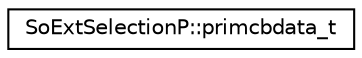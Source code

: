 digraph "Graphical Class Hierarchy"
{
 // LATEX_PDF_SIZE
  edge [fontname="Helvetica",fontsize="10",labelfontname="Helvetica",labelfontsize="10"];
  node [fontname="Helvetica",fontsize="10",shape=record];
  rankdir="LR";
  Node0 [label="SoExtSelectionP::primcbdata_t",height=0.2,width=0.4,color="black", fillcolor="white", style="filled",URL="$structSoExtSelectionP_1_1primcbdata__t.html",tooltip=" "];
}
